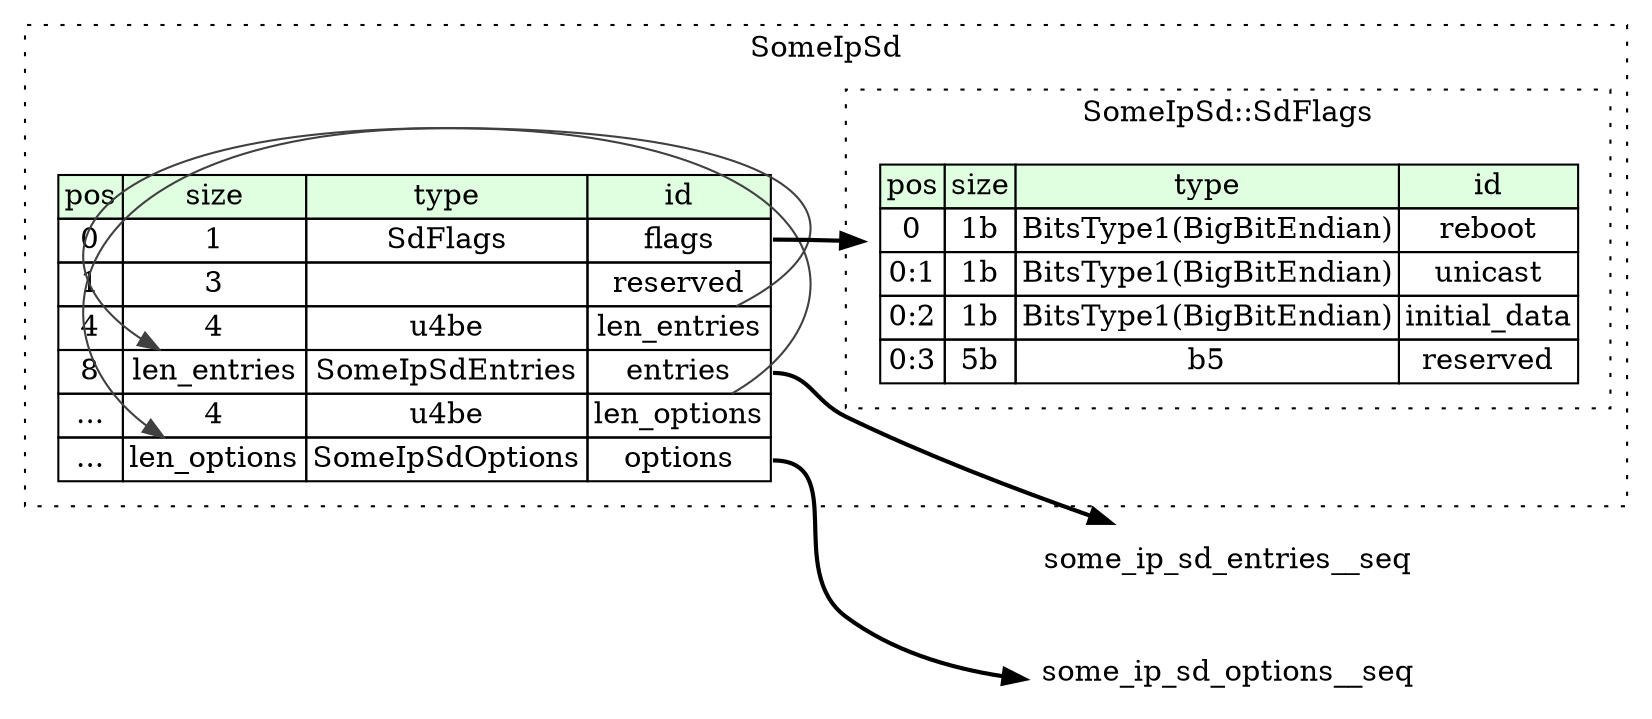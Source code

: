 digraph {
	rankdir=LR;
	node [shape=plaintext];
	subgraph cluster__some_ip_sd {
		label="SomeIpSd";
		graph[style=dotted];

		some_ip_sd__seq [label=<<TABLE BORDER="0" CELLBORDER="1" CELLSPACING="0">
			<TR><TD BGCOLOR="#E0FFE0">pos</TD><TD BGCOLOR="#E0FFE0">size</TD><TD BGCOLOR="#E0FFE0">type</TD><TD BGCOLOR="#E0FFE0">id</TD></TR>
			<TR><TD PORT="flags_pos">0</TD><TD PORT="flags_size">1</TD><TD>SdFlags</TD><TD PORT="flags_type">flags</TD></TR>
			<TR><TD PORT="reserved_pos">1</TD><TD PORT="reserved_size">3</TD><TD></TD><TD PORT="reserved_type">reserved</TD></TR>
			<TR><TD PORT="len_entries_pos">4</TD><TD PORT="len_entries_size">4</TD><TD>u4be</TD><TD PORT="len_entries_type">len_entries</TD></TR>
			<TR><TD PORT="entries_pos">8</TD><TD PORT="entries_size">len_entries</TD><TD>SomeIpSdEntries</TD><TD PORT="entries_type">entries</TD></TR>
			<TR><TD PORT="len_options_pos">...</TD><TD PORT="len_options_size">4</TD><TD>u4be</TD><TD PORT="len_options_type">len_options</TD></TR>
			<TR><TD PORT="options_pos">...</TD><TD PORT="options_size">len_options</TD><TD>SomeIpSdOptions</TD><TD PORT="options_type">options</TD></TR>
		</TABLE>>];
		subgraph cluster__sd_flags {
			label="SomeIpSd::SdFlags";
			graph[style=dotted];

			sd_flags__seq [label=<<TABLE BORDER="0" CELLBORDER="1" CELLSPACING="0">
				<TR><TD BGCOLOR="#E0FFE0">pos</TD><TD BGCOLOR="#E0FFE0">size</TD><TD BGCOLOR="#E0FFE0">type</TD><TD BGCOLOR="#E0FFE0">id</TD></TR>
				<TR><TD PORT="reboot_pos">0</TD><TD PORT="reboot_size">1b</TD><TD>BitsType1(BigBitEndian)</TD><TD PORT="reboot_type">reboot</TD></TR>
				<TR><TD PORT="unicast_pos">0:1</TD><TD PORT="unicast_size">1b</TD><TD>BitsType1(BigBitEndian)</TD><TD PORT="unicast_type">unicast</TD></TR>
				<TR><TD PORT="initial_data_pos">0:2</TD><TD PORT="initial_data_size">1b</TD><TD>BitsType1(BigBitEndian)</TD><TD PORT="initial_data_type">initial_data</TD></TR>
				<TR><TD PORT="reserved_pos">0:3</TD><TD PORT="reserved_size">5b</TD><TD>b5</TD><TD PORT="reserved_type">reserved</TD></TR>
			</TABLE>>];
		}
	}
	some_ip_sd__seq:flags_type -> sd_flags__seq [style=bold];
	some_ip_sd__seq:len_entries_type -> some_ip_sd__seq:entries_size [color="#404040"];
	some_ip_sd__seq:entries_type -> some_ip_sd_entries__seq [style=bold];
	some_ip_sd__seq:len_options_type -> some_ip_sd__seq:options_size [color="#404040"];
	some_ip_sd__seq:options_type -> some_ip_sd_options__seq [style=bold];
}
